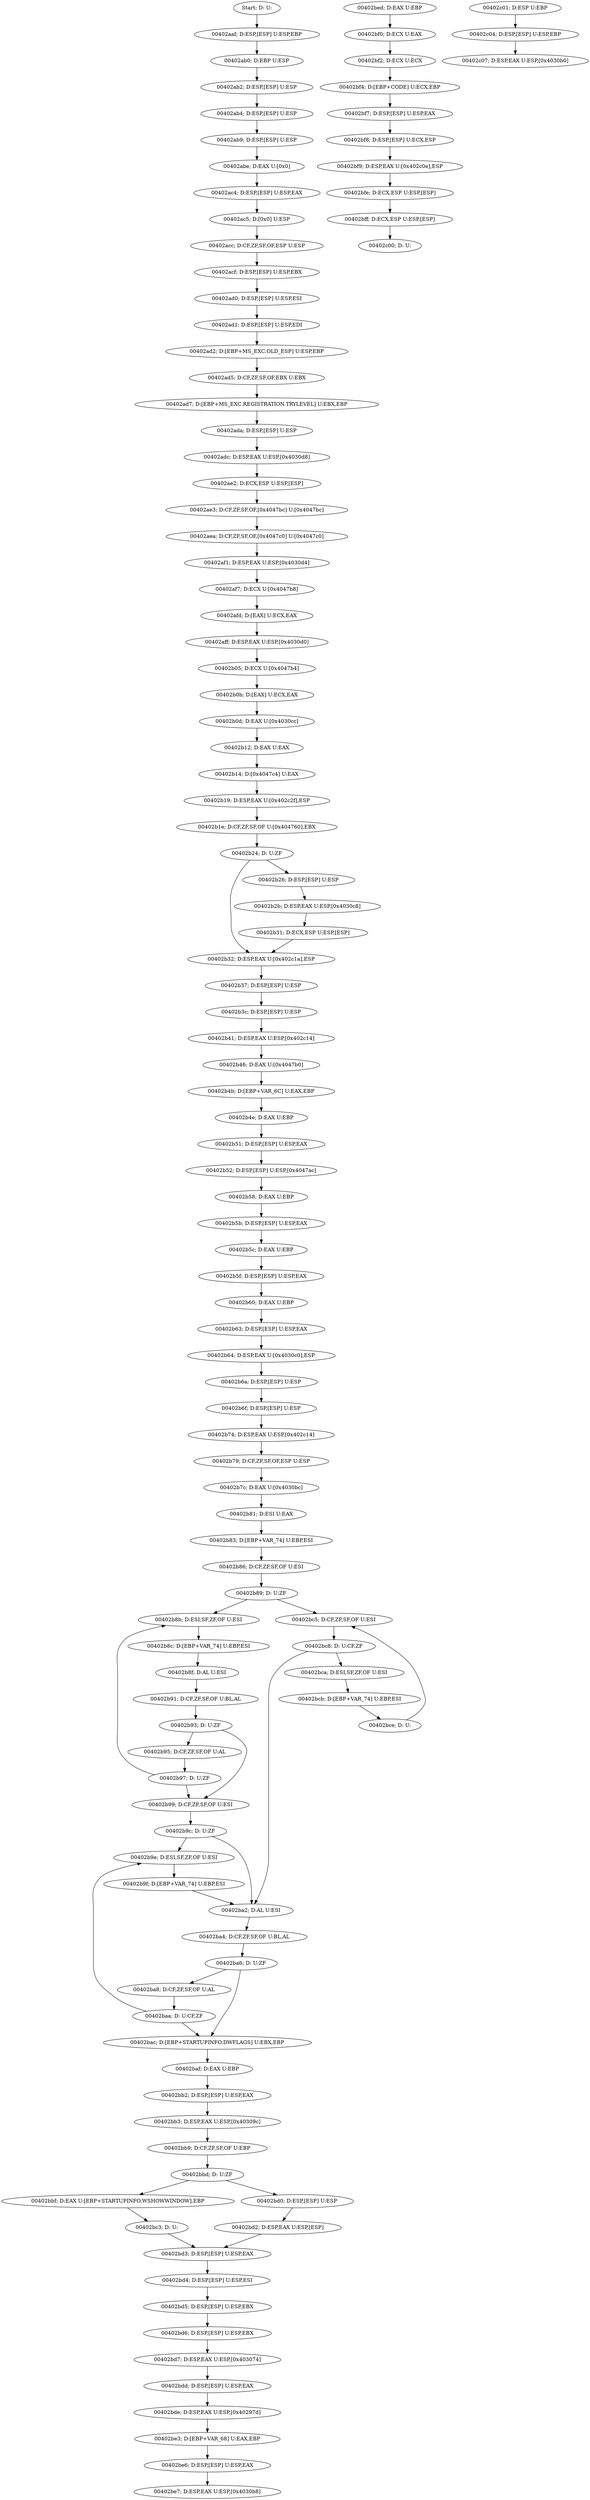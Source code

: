 digraph {
	n0 [label="Start; D: U:"]
	n1 [label="00402aaf; D:ESP,[ESP] U:ESP,EBP"]
	n2 [label="00402ab0; D:EBP U:ESP"]
	n3 [label="00402ab2; D:ESP,[ESP] U:ESP"]
	n4 [label="00402ab4; D:ESP,[ESP] U:ESP"]
	n5 [label="00402ab9; D:ESP,[ESP] U:ESP"]
	n6 [label="00402abe; D:EAX U:[0x0]"]
	n7 [label="00402ac4; D:ESP,[ESP] U:ESP,EAX"]
	n8 [label="00402ac5; D:[0x0] U:ESP"]
	n9 [label="00402acc; D:CF,ZF,SF,OF,ESP U:ESP"]
	n10 [label="00402acf; D:ESP,[ESP] U:ESP,EBX"]
	n11 [label="00402ad0; D:ESP,[ESP] U:ESP,ESI"]
	n12 [label="00402ad1; D:ESP,[ESP] U:ESP,EDI"]
	n13 [label="00402ad2; D:[EBP+MS_EXC.OLD_ESP] U:ESP,EBP"]
	n14 [label="00402ad5; D:CF,ZF,SF,OF,EBX U:EBX"]
	n15 [label="00402ad7; D:[EBP+MS_EXC.REGISTRATION.TRYLEVEL] U:EBX,EBP"]
	n16 [label="00402ada; D:ESP,[ESP] U:ESP"]
	n17 [label="00402adc; D:ESP,EAX U:ESP,[0x4030d8]"]
	n18 [label="00402ae2; D:ECX,ESP U:ESP,[ESP]"]
	n19 [label="00402ae3; D:CF,ZF,SF,OF,[0x4047bc] U:[0x4047bc]"]
	n20 [label="00402aea; D:CF,ZF,SF,OF,[0x4047c0] U:[0x4047c0]"]
	n21 [label="00402af1; D:ESP,EAX U:ESP,[0x4030d4]"]
	n22 [label="00402af7; D:ECX U:[0x4047b8]"]
	n23 [label="00402afd; D:[EAX] U:ECX,EAX"]
	n24 [label="00402aff; D:ESP,EAX U:ESP,[0x4030d0]"]
	n25 [label="00402b05; D:ECX U:[0x4047b4]"]
	n26 [label="00402b0b; D:[EAX] U:ECX,EAX"]
	n27 [label="00402b0d; D:EAX U:[0x4030cc]"]
	n28 [label="00402b12; D:EAX U:EAX"]
	n29 [label="00402b14; D:[0x4047c4] U:EAX"]
	n30 [label="00402b19; D:ESP,EAX U:[0x402c2f],ESP"]
	n31 [label="00402b1e; D:CF,ZF,SF,OF U:[0x404760],EBX"]
	n32 [label="00402b24; D: U:ZF"]
	n33 [label="00402b26; D:ESP,[ESP] U:ESP"]
	n34 [label="00402b2b; D:ESP,EAX U:ESP,[0x4030c8]"]
	n35 [label="00402b31; D:ECX,ESP U:ESP,[ESP]"]
	n36 [label="00402b32; D:ESP,EAX U:[0x402c1a],ESP"]
	n37 [label="00402b37; D:ESP,[ESP] U:ESP"]
	n38 [label="00402b3c; D:ESP,[ESP] U:ESP"]
	n39 [label="00402b41; D:ESP,EAX U:ESP,[0x402c14]"]
	n40 [label="00402b46; D:EAX U:[0x4047b0]"]
	n41 [label="00402b4b; D:[EBP+VAR_6C] U:EAX,EBP"]
	n42 [label="00402b4e; D:EAX U:EBP"]
	n43 [label="00402b51; D:ESP,[ESP] U:ESP,EAX"]
	n44 [label="00402b52; D:ESP,[ESP] U:ESP,[0x4047ac]"]
	n45 [label="00402b58; D:EAX U:EBP"]
	n46 [label="00402b5b; D:ESP,[ESP] U:ESP,EAX"]
	n47 [label="00402b5c; D:EAX U:EBP"]
	n48 [label="00402b5f; D:ESP,[ESP] U:ESP,EAX"]
	n49 [label="00402b60; D:EAX U:EBP"]
	n50 [label="00402b63; D:ESP,[ESP] U:ESP,EAX"]
	n51 [label="00402b64; D:ESP,EAX U:[0x4030c0],ESP"]
	n52 [label="00402b6a; D:ESP,[ESP] U:ESP"]
	n53 [label="00402b6f; D:ESP,[ESP] U:ESP"]
	n54 [label="00402b74; D:ESP,EAX U:ESP,[0x402c14]"]
	n55 [label="00402b79; D:CF,ZF,SF,OF,ESP U:ESP"]
	n56 [label="00402b7c; D:EAX U:[0x4030bc]"]
	n57 [label="00402b81; D:ESI U:EAX"]
	n58 [label="00402b83; D:[EBP+VAR_74] U:EBP,ESI"]
	n59 [label="00402b86; D:CF,ZF,SF,OF U:ESI"]
	n60 [label="00402b89; D: U:ZF"]
	n61 [label="00402b8b; D:ESI,SF,ZF,OF U:ESI"]
	n62 [label="00402b8c; D:[EBP+VAR_74] U:EBP,ESI"]
	n63 [label="00402b8f; D:AL U:ESI"]
	n64 [label="00402b91; D:CF,ZF,SF,OF U:BL,AL"]
	n65 [label="00402b93; D: U:ZF"]
	n66 [label="00402b95; D:CF,ZF,SF,OF U:AL"]
	n67 [label="00402b97; D: U:ZF"]
	n68 [label="00402b99; D:CF,ZF,SF,OF U:ESI"]
	n69 [label="00402b9c; D: U:ZF"]
	n70 [label="00402b9e; D:ESI,SF,ZF,OF U:ESI"]
	n71 [label="00402b9f; D:[EBP+VAR_74] U:EBP,ESI"]
	n72 [label="00402ba2; D:AL U:ESI"]
	n73 [label="00402ba4; D:CF,ZF,SF,OF U:BL,AL"]
	n74 [label="00402ba6; D: U:ZF"]
	n75 [label="00402ba8; D:CF,ZF,SF,OF U:AL"]
	n76 [label="00402baa; D: U:CF,ZF"]
	n77 [label="00402bac; D:[EBP+STARTUPINFO.DWFLAGS] U:EBX,EBP"]
	n78 [label="00402baf; D:EAX U:EBP"]
	n79 [label="00402bb2; D:ESP,[ESP] U:ESP,EAX"]
	n80 [label="00402bb3; D:ESP,EAX U:ESP,[0x40309c]"]
	n81 [label="00402bb9; D:CF,ZF,SF,OF U:EBP"]
	n82 [label="00402bbd; D: U:ZF"]
	n83 [label="00402bbf; D:EAX U:[EBP+STARTUPINFO.WSHOWWINDOW],EBP"]
	n84 [label="00402bc3; D: U:"]
	n85 [label="00402bc5; D:CF,ZF,SF,OF U:ESI"]
	n86 [label="00402bc8; D: U:CF,ZF"]
	n87 [label="00402bca; D:ESI,SF,ZF,OF U:ESI"]
	n88 [label="00402bcb; D:[EBP+VAR_74] U:EBP,ESI"]
	n89 [label="00402bce; D: U:"]
	n90 [label="00402bd0; D:ESP,[ESP] U:ESP"]
	n91 [label="00402bd2; D:ESP,EAX U:ESP,[ESP]"]
	n92 [label="00402bd3; D:ESP,[ESP] U:ESP,EAX"]
	n93 [label="00402bd4; D:ESP,[ESP] U:ESP,ESI"]
	n94 [label="00402bd5; D:ESP,[ESP] U:ESP,EBX"]
	n95 [label="00402bd6; D:ESP,[ESP] U:ESP,EBX"]
	n96 [label="00402bd7; D:ESP,EAX U:ESP,[0x403074]"]
	n97 [label="00402bdd; D:ESP,[ESP] U:ESP,EAX"]
	n98 [label="00402bde; D:ESP,EAX U:ESP,[0x40297d]"]
	n99 [label="00402be3; D:[EBP+VAR_68] U:EAX,EBP"]
	n100 [label="00402be6; D:ESP,[ESP] U:ESP,EAX"]
	n101 [label="00402be7; D:ESP,EAX U:ESP,[0x4030b8]"]
	n102 [label="00402bed; D:EAX U:EBP"]
	n103 [label="00402bf0; D:ECX U:EAX"]
	n104 [label="00402bf2; D:ECX U:ECX"]
	n105 [label="00402bf4; D:[EBP+CODE] U:ECX,EBP"]
	n106 [label="00402bf7; D:ESP,[ESP] U:ESP,EAX"]
	n107 [label="00402bf8; D:ESP,[ESP] U:ECX,ESP"]
	n108 [label="00402bf9; D:ESP,EAX U:[0x402c0e],ESP"]
	n109 [label="00402bfe; D:ECX,ESP U:ESP,[ESP]"]
	n110 [label="00402bff; D:ECX,ESP U:ESP,[ESP]"]
	n111 [label="00402c00; D: U:"]
	n112 [label="00402c01; D:ESP U:EBP"]
	n113 [label="00402c04; D:ESP,[ESP] U:ESP,EBP"]
	n114 [label="00402c07; D:ESP,EAX U:ESP,[0x4030b0]"]

	n0 -> n1
	n1 -> n2
	n2 -> n3
	n3 -> n4
	n4 -> n5
	n5 -> n6
	n6 -> n7
	n7 -> n8
	n8 -> n9
	n9 -> n10
	n10 -> n11
	n11 -> n12
	n12 -> n13
	n13 -> n14
	n14 -> n15
	n15 -> n16
	n16 -> n17
	n17 -> n18
	n18 -> n19
	n19 -> n20
	n20 -> n21
	n21 -> n22
	n22 -> n23
	n23 -> n24
	n24 -> n25
	n25 -> n26
	n26 -> n27
	n27 -> n28
	n28 -> n29
	n29 -> n30
	n30 -> n31
	n31 -> n32
	n32 -> n33
	n32 -> n36
	n33 -> n34
	n34 -> n35
	n35 -> n36
	n36 -> n37
	n37 -> n38
	n38 -> n39
	n39 -> n40
	n40 -> n41
	n41 -> n42
	n42 -> n43
	n43 -> n44
	n44 -> n45
	n45 -> n46
	n46 -> n47
	n47 -> n48
	n48 -> n49
	n49 -> n50
	n50 -> n51
	n51 -> n52
	n52 -> n53
	n53 -> n54
	n54 -> n55
	n55 -> n56
	n56 -> n57
	n57 -> n58
	n58 -> n59
	n59 -> n60
	n60 -> n61
	n60 -> n85
	n61 -> n62
	n62 -> n63
	n63 -> n64
	n64 -> n65
	n65 -> n66
	n65 -> n68
	n66 -> n67
	n67 -> n68
	n67 -> n61
	n68 -> n69
	n69 -> n70
	n69 -> n72
	n70 -> n71
	n71 -> n72
	n72 -> n73
	n73 -> n74
	n74 -> n75
	n74 -> n77
	n75 -> n76
	n76 -> n77
	n76 -> n70
	n77 -> n78
	n78 -> n79
	n79 -> n80
	n80 -> n81
	n81 -> n82
	n82 -> n83
	n82 -> n90
	n83 -> n84
	n84 -> n92
	n85 -> n86
	n86 -> n87
	n86 -> n72
	n87 -> n88
	n88 -> n89
	n89 -> n85
	n90 -> n91
	n91 -> n92
	n92 -> n93
	n93 -> n94
	n94 -> n95
	n95 -> n96
	n96 -> n97
	n97 -> n98
	n98 -> n99
	n99 -> n100
	n100 -> n101
	n102 -> n103
	n103 -> n104
	n104 -> n105
	n105 -> n106
	n106 -> n107
	n107 -> n108
	n108 -> n109
	n109 -> n110
	n110 -> n111
	n112 -> n113
	n113 -> n114

}